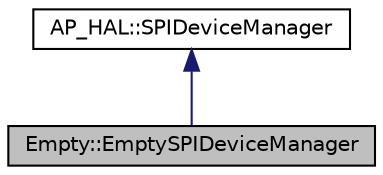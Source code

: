 digraph "Empty::EmptySPIDeviceManager"
{
 // INTERACTIVE_SVG=YES
  edge [fontname="Helvetica",fontsize="10",labelfontname="Helvetica",labelfontsize="10"];
  node [fontname="Helvetica",fontsize="10",shape=record];
  Node1 [label="Empty::EmptySPIDeviceManager",height=0.2,width=0.4,color="black", fillcolor="grey75", style="filled" fontcolor="black"];
  Node2 -> Node1 [dir="back",color="midnightblue",fontsize="10",style="solid",fontname="Helvetica"];
  Node2 [label="AP_HAL::SPIDeviceManager",height=0.2,width=0.4,color="black", fillcolor="white", style="filled",URL="$classAP__HAL_1_1SPIDeviceManager.html"];
}
